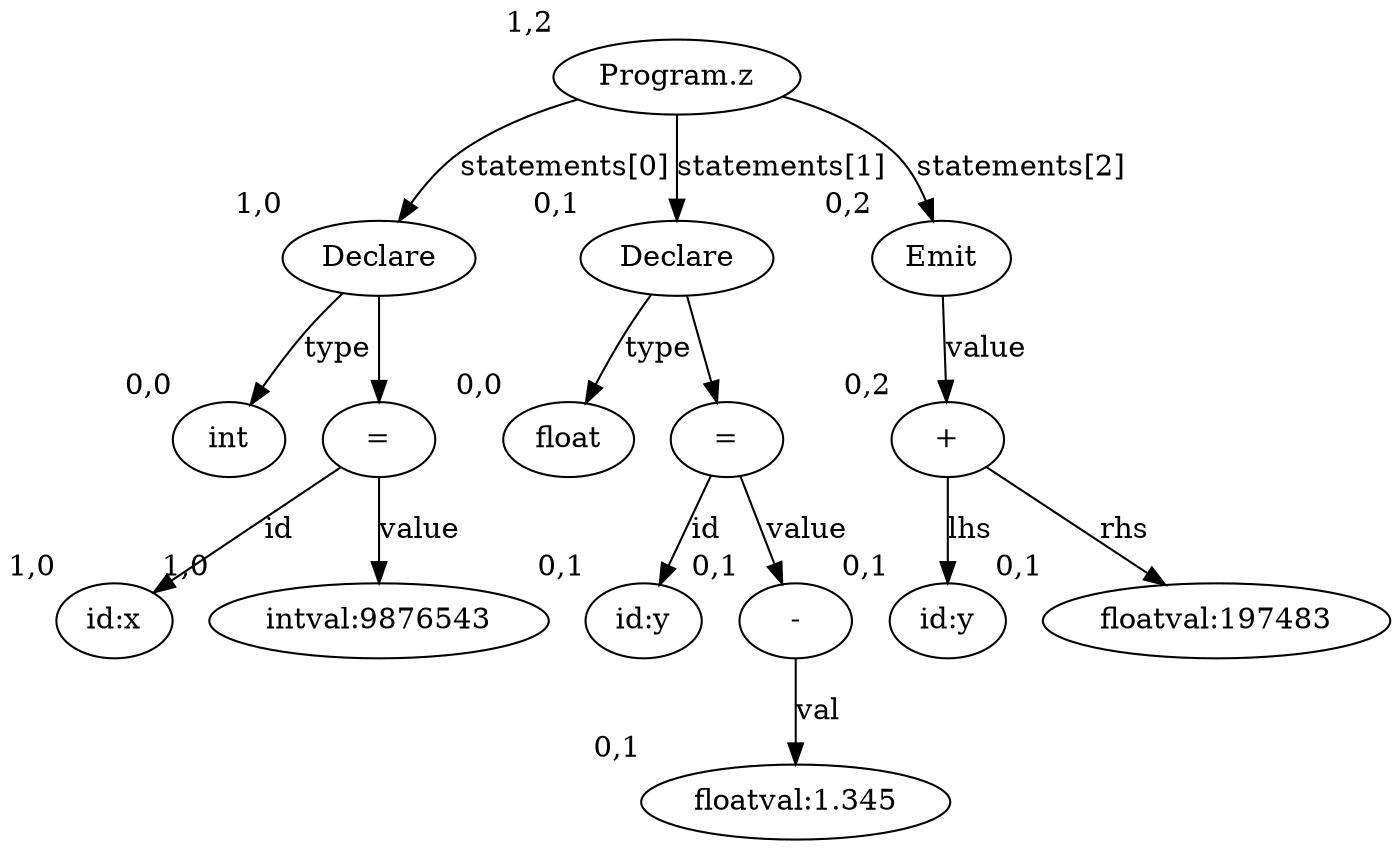 digraph {
	Node0[xlabel="1,2", forcelabels=true, label="Program.z"]
	Node1[xlabel="1,0", forcelabels=true, label="Declare"]
Node0->Node1[label="statements[0]"]
	Node2[xlabel="0,0", forcelabels=true, label="int"]
Node1->Node2[label="type"]
	Node3[label="="]
Node1->Node3[label=""]
	Node4[xlabel="1,0", forcelabels=true, label="id:x"]
Node3->Node4[label="id"]
	Node5[xlabel="1,0", forcelabels=true, label="intval:9876543"]
Node3->Node5[label="value"]
	Node6[xlabel="0,1", forcelabels=true, label="Declare"]
Node0->Node6[label="statements[1]"]
	Node7[xlabel="0,0", forcelabels=true, label="float"]
Node6->Node7[label="type"]
	Node8[label="="]
Node6->Node8[label=""]
	Node9[xlabel="0,1", forcelabels=true, label="id:y"]
Node8->Node9[label="id"]
	Node10[xlabel="0,1", forcelabels=true, label="-"]
Node8->Node10[label="value"]
	Node11[xlabel="0,1", forcelabels=true, label="floatval:1.345"]
Node10->Node11[label="val"]
	Node12[xlabel="0,2", forcelabels=true, label="Emit"]
Node0->Node12[label="statements[2]"]
	Node13[xlabel="0,2", forcelabels=true, label="+"]
Node12->Node13[label="value"]
	Node14[xlabel="0,1", forcelabels=true, label="id:y"]
Node13->Node14[label="lhs"]
	Node15[xlabel="0,1", forcelabels=true, label="floatval:197483"]
Node13->Node15[label="rhs"]
}
